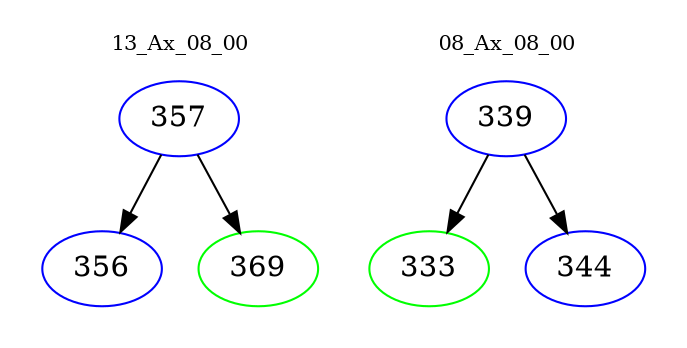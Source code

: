 digraph{
subgraph cluster_0 {
color = white
label = "13_Ax_08_00";
fontsize=10;
T0_357 [label="357", color="blue"]
T0_357 -> T0_356 [color="black"]
T0_356 [label="356", color="blue"]
T0_357 -> T0_369 [color="black"]
T0_369 [label="369", color="green"]
}
subgraph cluster_1 {
color = white
label = "08_Ax_08_00";
fontsize=10;
T1_339 [label="339", color="blue"]
T1_339 -> T1_333 [color="black"]
T1_333 [label="333", color="green"]
T1_339 -> T1_344 [color="black"]
T1_344 [label="344", color="blue"]
}
}
